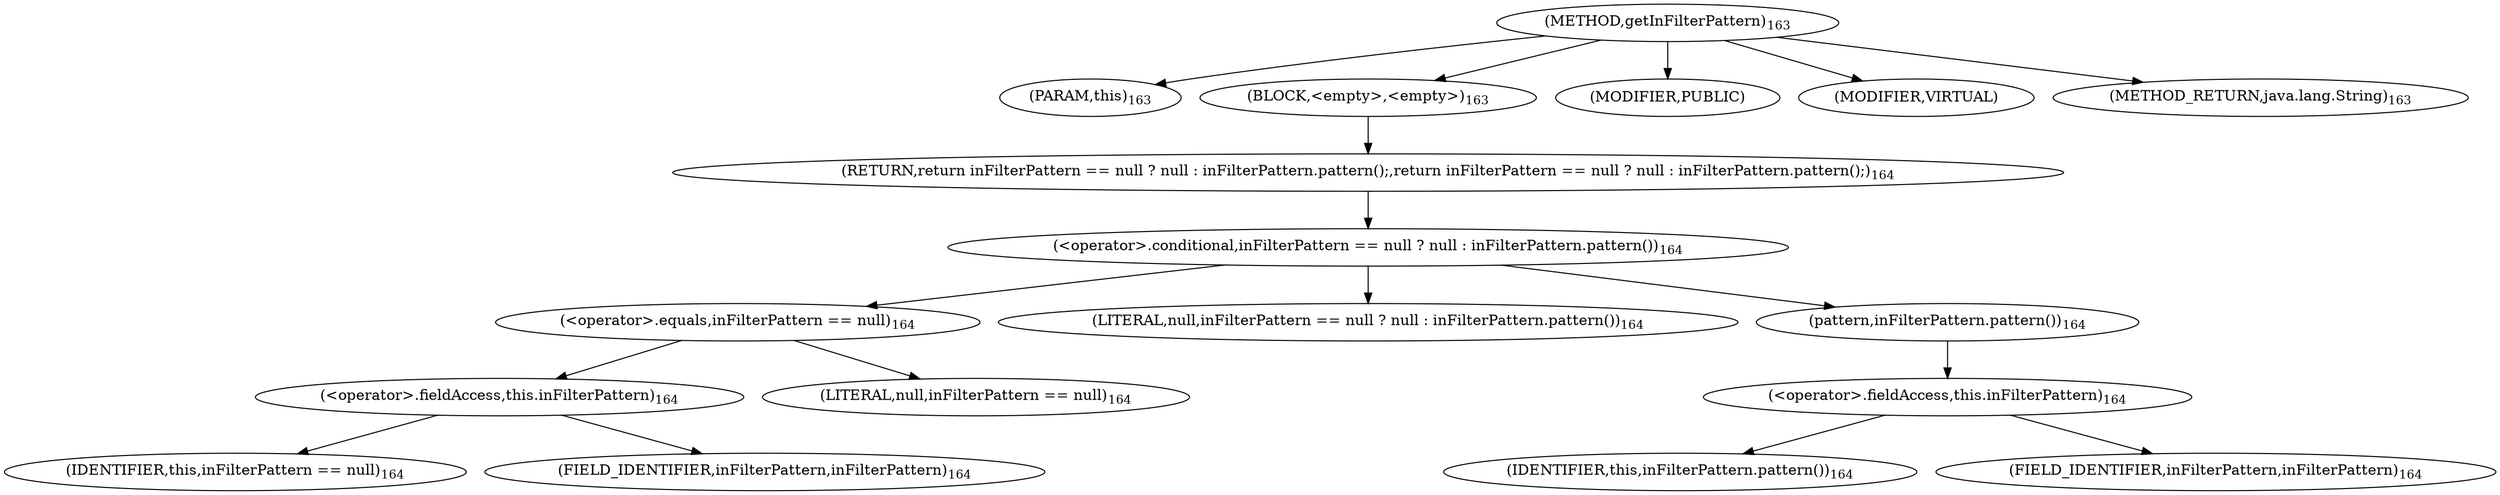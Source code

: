 digraph "getInFilterPattern" {  
"226" [label = <(METHOD,getInFilterPattern)<SUB>163</SUB>> ]
"227" [label = <(PARAM,this)<SUB>163</SUB>> ]
"228" [label = <(BLOCK,&lt;empty&gt;,&lt;empty&gt;)<SUB>163</SUB>> ]
"229" [label = <(RETURN,return inFilterPattern == null ? null : inFilterPattern.pattern();,return inFilterPattern == null ? null : inFilterPattern.pattern();)<SUB>164</SUB>> ]
"230" [label = <(&lt;operator&gt;.conditional,inFilterPattern == null ? null : inFilterPattern.pattern())<SUB>164</SUB>> ]
"231" [label = <(&lt;operator&gt;.equals,inFilterPattern == null)<SUB>164</SUB>> ]
"232" [label = <(&lt;operator&gt;.fieldAccess,this.inFilterPattern)<SUB>164</SUB>> ]
"233" [label = <(IDENTIFIER,this,inFilterPattern == null)<SUB>164</SUB>> ]
"234" [label = <(FIELD_IDENTIFIER,inFilterPattern,inFilterPattern)<SUB>164</SUB>> ]
"235" [label = <(LITERAL,null,inFilterPattern == null)<SUB>164</SUB>> ]
"236" [label = <(LITERAL,null,inFilterPattern == null ? null : inFilterPattern.pattern())<SUB>164</SUB>> ]
"237" [label = <(pattern,inFilterPattern.pattern())<SUB>164</SUB>> ]
"238" [label = <(&lt;operator&gt;.fieldAccess,this.inFilterPattern)<SUB>164</SUB>> ]
"239" [label = <(IDENTIFIER,this,inFilterPattern.pattern())<SUB>164</SUB>> ]
"240" [label = <(FIELD_IDENTIFIER,inFilterPattern,inFilterPattern)<SUB>164</SUB>> ]
"241" [label = <(MODIFIER,PUBLIC)> ]
"242" [label = <(MODIFIER,VIRTUAL)> ]
"243" [label = <(METHOD_RETURN,java.lang.String)<SUB>163</SUB>> ]
  "226" -> "227" 
  "226" -> "228" 
  "226" -> "241" 
  "226" -> "242" 
  "226" -> "243" 
  "228" -> "229" 
  "229" -> "230" 
  "230" -> "231" 
  "230" -> "236" 
  "230" -> "237" 
  "231" -> "232" 
  "231" -> "235" 
  "232" -> "233" 
  "232" -> "234" 
  "237" -> "238" 
  "238" -> "239" 
  "238" -> "240" 
}
